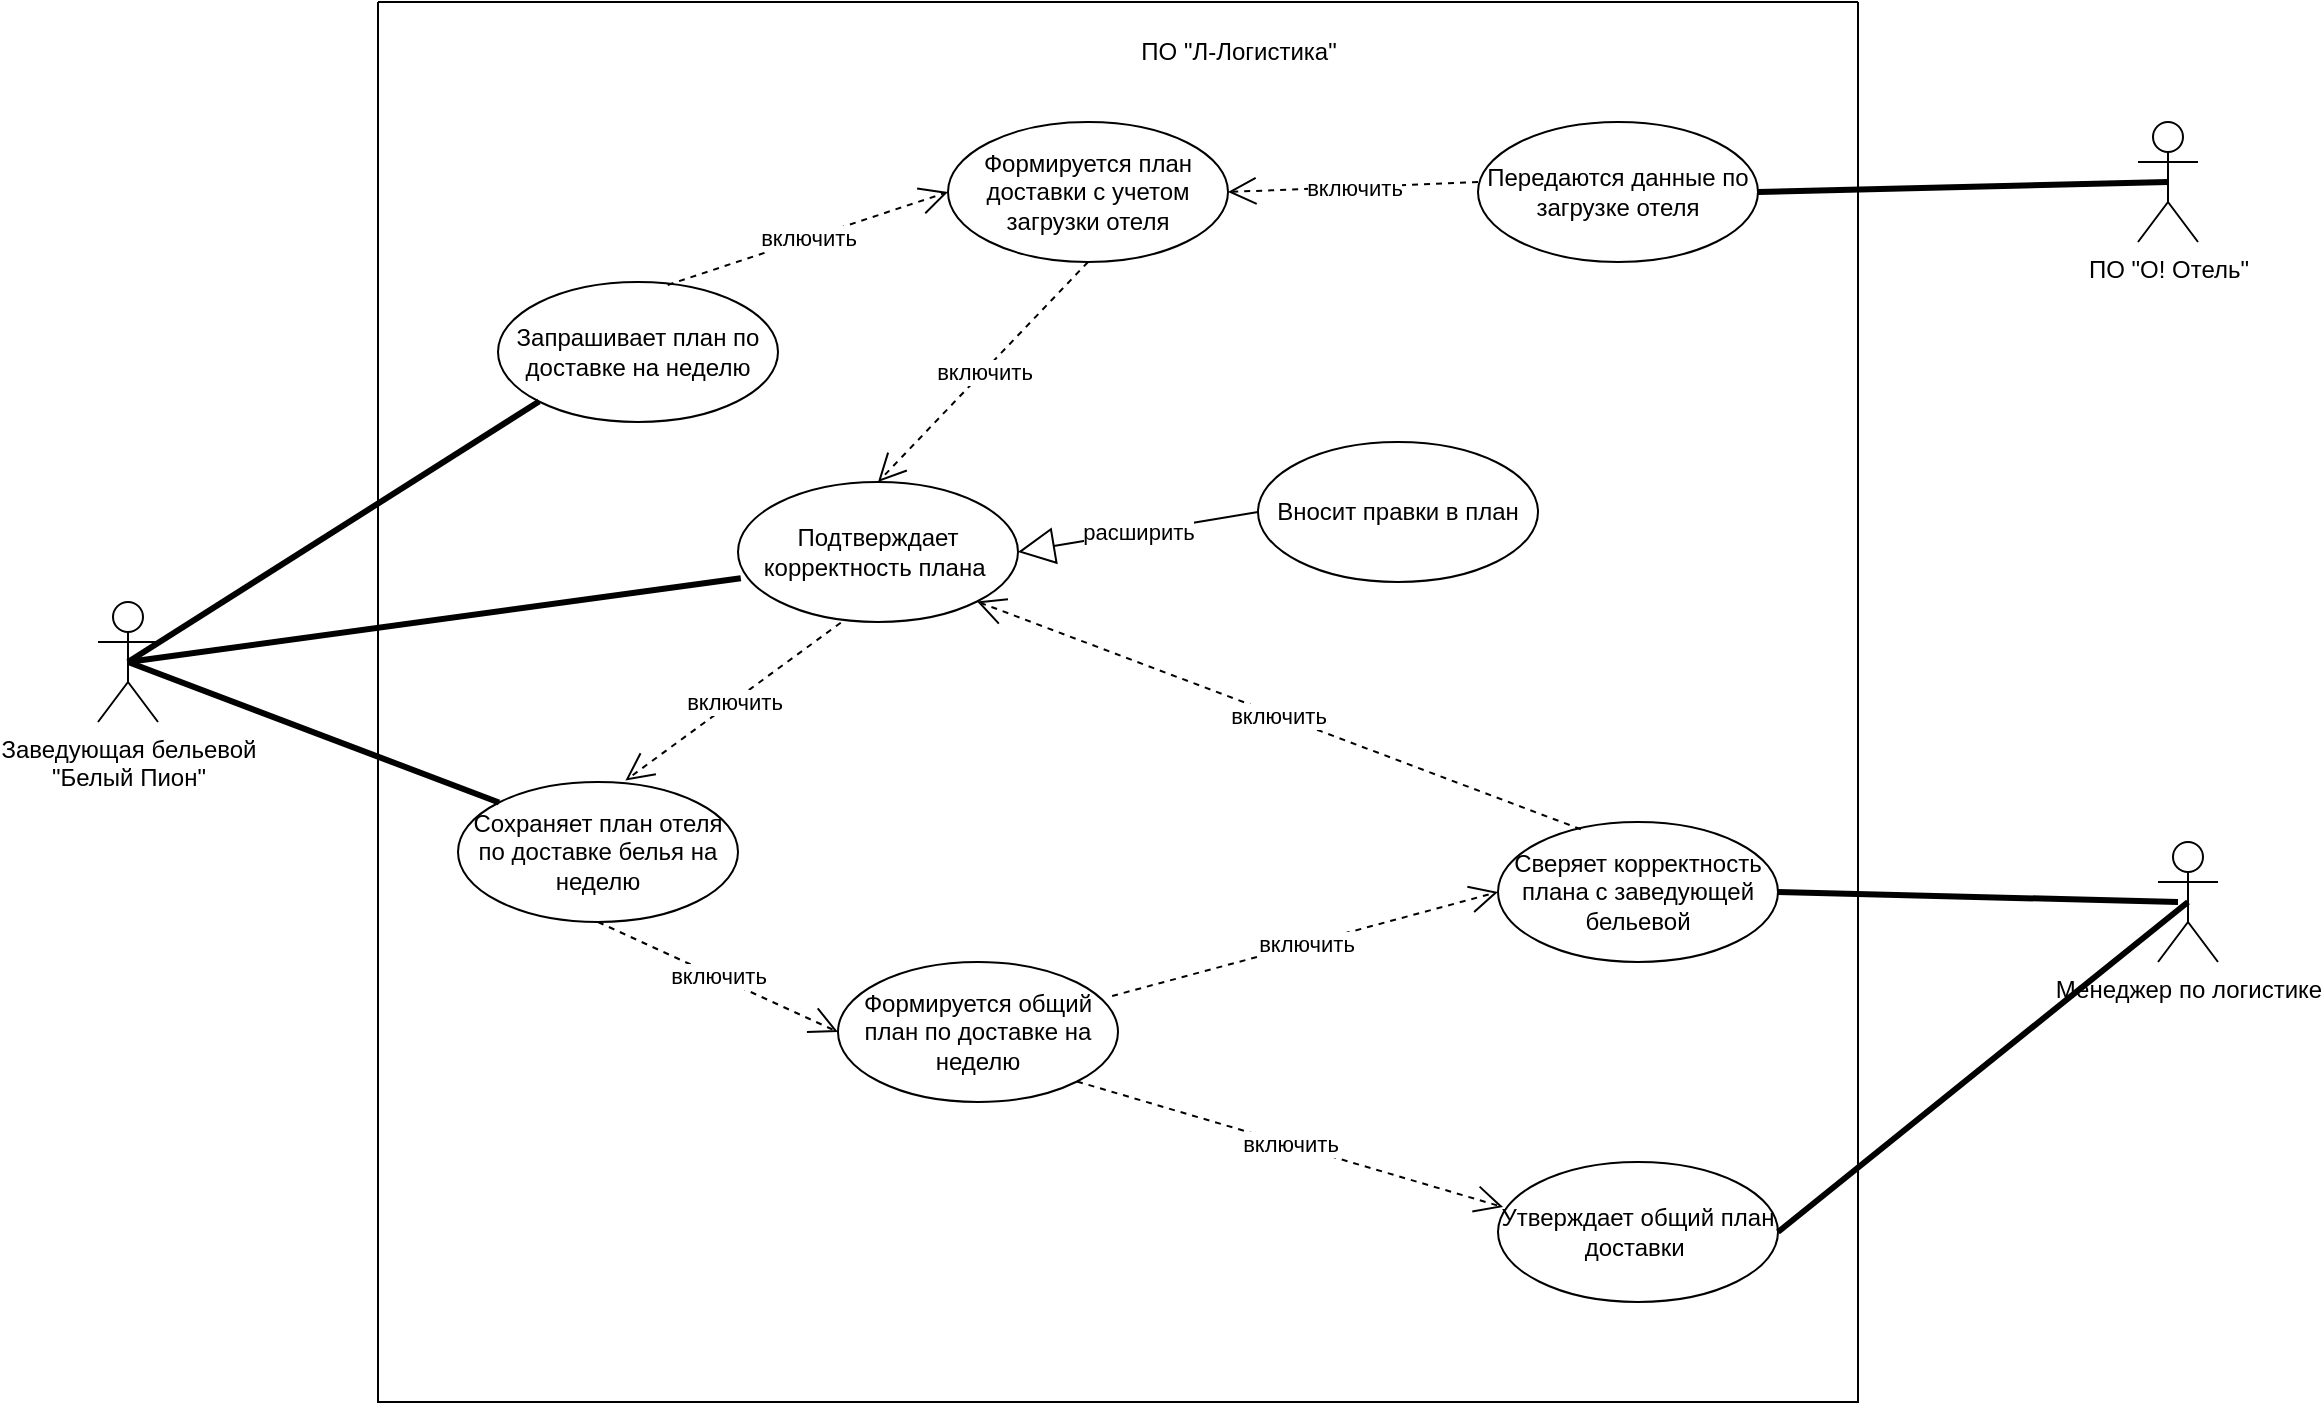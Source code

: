 <mxfile version="24.0.6" type="device" pages="3">
  <diagram name="Use Case diagram" id="N_bsAH8oV7mxuhCLVuAT">
    <mxGraphModel dx="2730" dy="1911" grid="1" gridSize="10" guides="1" tooltips="1" connect="1" arrows="1" fold="1" page="1" pageScale="1" pageWidth="850" pageHeight="1100" math="0" shadow="0">
      <root>
        <mxCell id="0" />
        <mxCell id="1" parent="0" />
        <mxCell id="-mJOd0pskflkMJm_gE5v-2" value="" style="swimlane;startSize=0;" parent="1" vertex="1">
          <mxGeometry x="140" y="-200" width="740" height="700" as="geometry" />
        </mxCell>
        <mxCell id="-mJOd0pskflkMJm_gE5v-3" value="Запрашивает план по доставке на неделю" style="ellipse;whiteSpace=wrap;html=1;" parent="-mJOd0pskflkMJm_gE5v-2" vertex="1">
          <mxGeometry x="60" y="140" width="140" height="70" as="geometry" />
        </mxCell>
        <mxCell id="-mJOd0pskflkMJm_gE5v-4" value="Вносит правки в план" style="ellipse;whiteSpace=wrap;html=1;" parent="-mJOd0pskflkMJm_gE5v-2" vertex="1">
          <mxGeometry x="440" y="220" width="140" height="70" as="geometry" />
        </mxCell>
        <mxCell id="-mJOd0pskflkMJm_gE5v-20" value="расширить" style="endArrow=block;endSize=16;endFill=0;html=1;rounded=0;exitX=0;exitY=0.5;exitDx=0;exitDy=0;entryX=1;entryY=0.5;entryDx=0;entryDy=0;" parent="-mJOd0pskflkMJm_gE5v-2" source="-mJOd0pskflkMJm_gE5v-4" target="-mJOd0pskflkMJm_gE5v-71" edge="1">
          <mxGeometry width="160" relative="1" as="geometry">
            <mxPoint x="417.5" y="800" as="sourcePoint" />
            <mxPoint x="330" y="300" as="targetPoint" />
            <Array as="points" />
          </mxGeometry>
        </mxCell>
        <mxCell id="-mJOd0pskflkMJm_gE5v-33" value="включить" style="endArrow=open;endSize=12;dashed=1;html=1;rounded=0;exitX=0.606;exitY=0.021;exitDx=0;exitDy=0;entryX=0;entryY=0.5;entryDx=0;entryDy=0;exitPerimeter=0;" parent="-mJOd0pskflkMJm_gE5v-2" source="-mJOd0pskflkMJm_gE5v-3" target="-mJOd0pskflkMJm_gE5v-48" edge="1">
          <mxGeometry width="160" relative="1" as="geometry">
            <mxPoint x="170" y="637" as="sourcePoint" />
            <mxPoint x="670.503" y="739.749" as="targetPoint" />
          </mxGeometry>
        </mxCell>
        <mxCell id="-mJOd0pskflkMJm_gE5v-46" value="ПО &quot;Л-Логистика&quot;" style="text;html=1;align=center;verticalAlign=middle;resizable=0;points=[];autosize=1;strokeColor=none;fillColor=none;" parent="-mJOd0pskflkMJm_gE5v-2" vertex="1">
          <mxGeometry x="370" y="10" width="120" height="30" as="geometry" />
        </mxCell>
        <mxCell id="-mJOd0pskflkMJm_gE5v-47" value="Сохраняет план отеля по доставке белья на неделю" style="ellipse;whiteSpace=wrap;html=1;" parent="-mJOd0pskflkMJm_gE5v-2" vertex="1">
          <mxGeometry x="40" y="390" width="140" height="70" as="geometry" />
        </mxCell>
        <mxCell id="-mJOd0pskflkMJm_gE5v-48" value="Формируется план доставки с учетом загрузки отеля" style="ellipse;whiteSpace=wrap;html=1;" parent="-mJOd0pskflkMJm_gE5v-2" vertex="1">
          <mxGeometry x="285" y="60" width="140" height="70" as="geometry" />
        </mxCell>
        <mxCell id="-mJOd0pskflkMJm_gE5v-56" value="Формируется общий план по доставке на неделю" style="ellipse;whiteSpace=wrap;html=1;" parent="-mJOd0pskflkMJm_gE5v-2" vertex="1">
          <mxGeometry x="230" y="480" width="140" height="70" as="geometry" />
        </mxCell>
        <mxCell id="-mJOd0pskflkMJm_gE5v-59" value="Утверждает общий план доставки&amp;nbsp;" style="ellipse;whiteSpace=wrap;html=1;" parent="-mJOd0pskflkMJm_gE5v-2" vertex="1">
          <mxGeometry x="560" y="580" width="140" height="70" as="geometry" />
        </mxCell>
        <mxCell id="-mJOd0pskflkMJm_gE5v-64" value="Передаются данные по загрузке отеля" style="ellipse;whiteSpace=wrap;html=1;" parent="-mJOd0pskflkMJm_gE5v-2" vertex="1">
          <mxGeometry x="550" y="60" width="140" height="70" as="geometry" />
        </mxCell>
        <mxCell id="-mJOd0pskflkMJm_gE5v-65" value="включить" style="endArrow=open;endSize=12;dashed=1;html=1;rounded=0;entryX=1;entryY=0.5;entryDx=0;entryDy=0;exitX=0;exitY=0.429;exitDx=0;exitDy=0;exitPerimeter=0;" parent="-mJOd0pskflkMJm_gE5v-2" source="-mJOd0pskflkMJm_gE5v-64" target="-mJOd0pskflkMJm_gE5v-48" edge="1">
          <mxGeometry width="160" relative="1" as="geometry">
            <mxPoint x="540" y="70" as="sourcePoint" />
            <mxPoint x="445" y="160" as="targetPoint" />
          </mxGeometry>
        </mxCell>
        <mxCell id="-mJOd0pskflkMJm_gE5v-71" value="Подтверждает корректность плана&amp;nbsp;" style="ellipse;whiteSpace=wrap;html=1;" parent="-mJOd0pskflkMJm_gE5v-2" vertex="1">
          <mxGeometry x="180" y="240" width="140" height="70" as="geometry" />
        </mxCell>
        <mxCell id="-mJOd0pskflkMJm_gE5v-81" value="включить" style="endArrow=open;endSize=12;dashed=1;html=1;rounded=0;exitX=0.5;exitY=1;exitDx=0;exitDy=0;entryX=0.5;entryY=0;entryDx=0;entryDy=0;" parent="-mJOd0pskflkMJm_gE5v-2" source="-mJOd0pskflkMJm_gE5v-48" target="-mJOd0pskflkMJm_gE5v-71" edge="1">
          <mxGeometry width="160" relative="1" as="geometry">
            <mxPoint x="331" y="136" as="sourcePoint" />
            <mxPoint x="490" y="210" as="targetPoint" />
          </mxGeometry>
        </mxCell>
        <mxCell id="-mJOd0pskflkMJm_gE5v-82" value="включить" style="endArrow=open;endSize=12;dashed=1;html=1;rounded=0;exitX=0.367;exitY=1.005;exitDx=0;exitDy=0;entryX=0.598;entryY=-0.011;entryDx=0;entryDy=0;entryPerimeter=0;exitPerimeter=0;" parent="-mJOd0pskflkMJm_gE5v-2" source="-mJOd0pskflkMJm_gE5v-71" target="-mJOd0pskflkMJm_gE5v-47" edge="1">
          <mxGeometry width="160" relative="1" as="geometry">
            <mxPoint x="365" y="140" as="sourcePoint" />
            <mxPoint x="260" y="250" as="targetPoint" />
          </mxGeometry>
        </mxCell>
        <mxCell id="-mJOd0pskflkMJm_gE5v-84" value="включить" style="endArrow=open;endSize=12;dashed=1;html=1;rounded=0;exitX=0.5;exitY=1;exitDx=0;exitDy=0;entryX=0;entryY=0.5;entryDx=0;entryDy=0;" parent="-mJOd0pskflkMJm_gE5v-2" source="-mJOd0pskflkMJm_gE5v-47" target="-mJOd0pskflkMJm_gE5v-56" edge="1">
          <mxGeometry width="160" relative="1" as="geometry">
            <mxPoint x="160" y="556" as="sourcePoint" />
            <mxPoint x="300" y="510" as="targetPoint" />
          </mxGeometry>
        </mxCell>
        <mxCell id="-mJOd0pskflkMJm_gE5v-67" value="Сверяет корректность плана с заведующей бельевой" style="ellipse;whiteSpace=wrap;html=1;" parent="-mJOd0pskflkMJm_gE5v-2" vertex="1">
          <mxGeometry x="560" y="410" width="140" height="70" as="geometry" />
        </mxCell>
        <mxCell id="-mJOd0pskflkMJm_gE5v-85" value="включить" style="endArrow=open;endSize=12;dashed=1;html=1;rounded=0;exitX=0.979;exitY=0.243;exitDx=0;exitDy=0;entryX=0;entryY=0.5;entryDx=0;entryDy=0;exitPerimeter=0;" parent="-mJOd0pskflkMJm_gE5v-2" source="-mJOd0pskflkMJm_gE5v-56" target="-mJOd0pskflkMJm_gE5v-67" edge="1">
          <mxGeometry width="160" relative="1" as="geometry">
            <mxPoint x="270" y="595" as="sourcePoint" />
            <mxPoint x="390" y="565" as="targetPoint" />
          </mxGeometry>
        </mxCell>
        <mxCell id="-mJOd0pskflkMJm_gE5v-86" value="включить" style="endArrow=open;endSize=12;dashed=1;html=1;rounded=0;exitX=1;exitY=1;exitDx=0;exitDy=0;entryX=0.018;entryY=0.322;entryDx=0;entryDy=0;entryPerimeter=0;" parent="-mJOd0pskflkMJm_gE5v-2" source="-mJOd0pskflkMJm_gE5v-56" target="-mJOd0pskflkMJm_gE5v-59" edge="1">
          <mxGeometry width="160" relative="1" as="geometry">
            <mxPoint x="377" y="507" as="sourcePoint" />
            <mxPoint x="570" y="455" as="targetPoint" />
          </mxGeometry>
        </mxCell>
        <mxCell id="-mJOd0pskflkMJm_gE5v-87" value="включить" style="endArrow=open;endSize=12;dashed=1;html=1;rounded=0;entryX=1;entryY=1;entryDx=0;entryDy=0;exitX=0.296;exitY=0.052;exitDx=0;exitDy=0;exitPerimeter=0;" parent="-mJOd0pskflkMJm_gE5v-2" source="-mJOd0pskflkMJm_gE5v-67" target="-mJOd0pskflkMJm_gE5v-71" edge="1">
          <mxGeometry width="160" relative="1" as="geometry">
            <mxPoint x="535" y="405" as="sourcePoint" />
            <mxPoint x="410" y="410" as="targetPoint" />
          </mxGeometry>
        </mxCell>
        <mxCell id="-mJOd0pskflkMJm_gE5v-40" value="Заведующая бельевой &lt;br&gt;&quot;Белый Пион&quot;" style="shape=umlActor;verticalLabelPosition=bottom;verticalAlign=top;html=1;" parent="1" vertex="1">
          <mxGeometry y="100" width="30" height="60" as="geometry" />
        </mxCell>
        <mxCell id="-mJOd0pskflkMJm_gE5v-41" value="ПО &quot;О! Отель&quot;" style="shape=umlActor;verticalLabelPosition=bottom;verticalAlign=top;html=1;" parent="1" vertex="1">
          <mxGeometry x="1020" y="-140" width="30" height="60" as="geometry" />
        </mxCell>
        <mxCell id="-mJOd0pskflkMJm_gE5v-44" value="Менеджер по логистике" style="shape=umlActor;verticalLabelPosition=bottom;verticalAlign=top;html=1;" parent="1" vertex="1">
          <mxGeometry x="1030" y="220" width="30" height="60" as="geometry" />
        </mxCell>
        <mxCell id="-mJOd0pskflkMJm_gE5v-52" value="" style="endArrow=none;startArrow=none;endFill=0;startFill=0;endSize=8;html=1;verticalAlign=bottom;labelBackgroundColor=none;strokeWidth=3;rounded=0;exitX=0.5;exitY=0.5;exitDx=0;exitDy=0;exitPerimeter=0;entryX=0;entryY=1;entryDx=0;entryDy=0;" parent="1" source="-mJOd0pskflkMJm_gE5v-40" target="-mJOd0pskflkMJm_gE5v-3" edge="1">
          <mxGeometry width="160" relative="1" as="geometry">
            <mxPoint x="470" y="120" as="sourcePoint" />
            <mxPoint x="180" y="60" as="targetPoint" />
          </mxGeometry>
        </mxCell>
        <mxCell id="-mJOd0pskflkMJm_gE5v-54" value="" style="endArrow=none;startArrow=none;endFill=0;startFill=0;endSize=8;html=1;verticalAlign=bottom;labelBackgroundColor=none;strokeWidth=3;rounded=0;exitX=0.5;exitY=0.5;exitDx=0;exitDy=0;exitPerimeter=0;entryX=0;entryY=0;entryDx=0;entryDy=0;" parent="1" source="-mJOd0pskflkMJm_gE5v-40" target="-mJOd0pskflkMJm_gE5v-47" edge="1">
          <mxGeometry width="160" relative="1" as="geometry">
            <mxPoint x="25" y="140" as="sourcePoint" />
            <mxPoint x="215" y="68" as="targetPoint" />
          </mxGeometry>
        </mxCell>
        <mxCell id="-mJOd0pskflkMJm_gE5v-60" value="" style="endArrow=none;startArrow=none;endFill=0;startFill=0;endSize=8;html=1;verticalAlign=bottom;labelBackgroundColor=none;strokeWidth=3;rounded=0;exitX=1;exitY=0.5;exitDx=0;exitDy=0;entryX=0.5;entryY=0.5;entryDx=0;entryDy=0;entryPerimeter=0;" parent="1" source="-mJOd0pskflkMJm_gE5v-59" target="-mJOd0pskflkMJm_gE5v-44" edge="1">
          <mxGeometry width="160" relative="1" as="geometry">
            <mxPoint x="730" y="280" as="sourcePoint" />
            <mxPoint x="915" y="415" as="targetPoint" />
          </mxGeometry>
        </mxCell>
        <mxCell id="-mJOd0pskflkMJm_gE5v-66" value="" style="endArrow=none;startArrow=none;endFill=0;startFill=0;endSize=8;html=1;verticalAlign=bottom;labelBackgroundColor=none;strokeWidth=3;rounded=0;exitX=1;exitY=0.5;exitDx=0;exitDy=0;entryX=0.5;entryY=0.5;entryDx=0;entryDy=0;entryPerimeter=0;" parent="1" source="-mJOd0pskflkMJm_gE5v-64" target="-mJOd0pskflkMJm_gE5v-41" edge="1">
          <mxGeometry width="160" relative="1" as="geometry">
            <mxPoint x="770" y="-57.5" as="sourcePoint" />
            <mxPoint x="955" y="-62.5" as="targetPoint" />
          </mxGeometry>
        </mxCell>
        <mxCell id="-mJOd0pskflkMJm_gE5v-68" value="" style="endArrow=none;startArrow=none;endFill=0;startFill=0;endSize=8;html=1;verticalAlign=bottom;labelBackgroundColor=none;strokeWidth=3;rounded=0;exitX=1;exitY=0.5;exitDx=0;exitDy=0;" parent="1" source="-mJOd0pskflkMJm_gE5v-67" edge="1">
          <mxGeometry width="160" relative="1" as="geometry">
            <mxPoint x="810" y="265" as="sourcePoint" />
            <mxPoint x="1040" y="250" as="targetPoint" />
          </mxGeometry>
        </mxCell>
        <mxCell id="-mJOd0pskflkMJm_gE5v-72" value="" style="endArrow=none;startArrow=none;endFill=0;startFill=0;endSize=8;html=1;verticalAlign=bottom;labelBackgroundColor=none;strokeWidth=3;rounded=0;exitX=0.5;exitY=0.5;exitDx=0;exitDy=0;exitPerimeter=0;entryX=0.01;entryY=0.687;entryDx=0;entryDy=0;entryPerimeter=0;" parent="1" source="-mJOd0pskflkMJm_gE5v-40" target="-mJOd0pskflkMJm_gE5v-71" edge="1">
          <mxGeometry width="160" relative="1" as="geometry">
            <mxPoint y="190" as="sourcePoint" />
            <mxPoint x="185" y="325" as="targetPoint" />
          </mxGeometry>
        </mxCell>
      </root>
    </mxGraphModel>
  </diagram>
  <diagram id="6NEFVQuQFxhNK1ef0wKX" name="Class diagram">
    <mxGraphModel dx="4297" dy="3687" grid="1" gridSize="10" guides="1" tooltips="1" connect="1" arrows="1" fold="1" page="1" pageScale="1" pageWidth="850" pageHeight="1100" math="0" shadow="0">
      <root>
        <mxCell id="0" />
        <mxCell id="1" parent="0" />
        <mxCell id="uIdu2d0IuMg4zxZsi4_b-5" value="&lt;p style=&quot;margin:0px;margin-top:4px;text-align:center;&quot;&gt;&lt;br&gt;&lt;b&gt;План доставки отеля&lt;/b&gt;&lt;/p&gt;&lt;hr size=&quot;1&quot;&gt;&lt;p style=&quot;border-color: var(--border-color); margin: 0px 0px 0px 8px;&quot;&gt;+ ID отеля: string&lt;/p&gt;&lt;p style=&quot;border-color: var(--border-color); margin: 0px 0px 0px 8px;&quot;&gt;+ ID плана&amp;nbsp;&lt;span style=&quot;background-color: initial;&quot;&gt;доставки на неделю&lt;/span&gt;&lt;span style=&quot;background-color: initial;&quot;&gt;: string&lt;/span&gt;&lt;/p&gt;&lt;p style=&quot;border-color: var(--border-color); margin: 0px 0px 0px 8px;&quot;&gt;+ Даты: list&lt;br&gt;&lt;/p&gt;&lt;p style=&quot;border-color: var(--border-color); margin: 0px 0px 0px 8px;&quot;&gt;+ Объем доставки: list&lt;/p&gt;&lt;p style=&quot;border-color: var(--border-color); margin: 0px 0px 0px 8px;&quot;&gt;&lt;br&gt;&lt;/p&gt;&lt;hr size=&quot;1&quot;&gt;&lt;p style=&quot;border-color: var(--border-color); margin: 0px 0px 0px 8px;&quot;&gt;&lt;span style=&quot;background-color: initial;&quot;&gt;+ Получать&lt;/span&gt;&lt;span style=&quot;background-color: initial;&quot;&gt;&amp;nbsp;данные о количестве чистых комплектов и изделий в отеле ()&lt;/span&gt;&lt;br&gt;&lt;/p&gt;&lt;p style=&quot;border-color: var(--border-color); margin: 0px 0px 0px 8px;&quot;&gt;&lt;span style=&quot;background-color: initial;&quot;&gt;+ Получать данные о количестве комплектов и изделий для смены ()&lt;/span&gt;&lt;/p&gt;&lt;p style=&quot;border-color: var(--border-color); margin: 0px 0px 0px 8px;&quot;&gt;+ Вычислять количество планируемых комплектов на заданный промежуток ()&lt;/p&gt;&lt;p style=&quot;border-color: var(--border-color); margin: 0px 0px 0px 8px;&quot;&gt;+ Изменять дату начала ()&lt;/p&gt;&lt;p style=&quot;border-color: var(--border-color); margin: 0px 0px 0px 8px;&quot;&gt;+ Изменять дату окончания ()&lt;/p&gt;&lt;p style=&quot;border-color: var(--border-color); margin: 0px 0px 0px 8px;&quot;&gt;+ Изменять данные в плане&amp;nbsp;()&lt;/p&gt;&lt;p style=&quot;border-color: var(--border-color); margin: 0px 0px 0px 8px;&quot;&gt;+ Сохранять измененные данные плана&amp;nbsp;()&amp;nbsp;&lt;br&gt;&lt;/p&gt;&lt;p style=&quot;border-color: var(--border-color); margin: 0px 0px 0px 8px;&quot;&gt;+ Генерировать план ()&lt;/p&gt;" style="verticalAlign=top;align=left;overflow=fill;fontSize=12;fontFamily=Helvetica;html=1;whiteSpace=wrap;" parent="1" vertex="1">
          <mxGeometry x="690" y="-820" width="460" height="270" as="geometry" />
        </mxCell>
        <mxCell id="uIdu2d0IuMg4zxZsi4_b-6" value="&lt;p style=&quot;margin:0px;margin-top:4px;text-align:center;&quot;&gt;&lt;br&gt;&lt;b&gt;Общий План&amp;nbsp;&lt;/b&gt;&lt;/p&gt;&lt;hr size=&quot;1&quot;&gt;&lt;p style=&quot;border-color: var(--border-color); margin: 0px 0px 0px 8px;&quot;&gt;+ ID отелей: list&lt;/p&gt;&lt;p style=&quot;border-color: var(--border-color); margin: 0px 0px 0px 8px;&quot;&gt;&lt;span style=&quot;background-color: initial;&quot;&gt;+ ID планов доставки на неделю: list&lt;/span&gt;&lt;/p&gt;&lt;p style=&quot;border-color: var(--border-color); margin: 0px 0px 0px 8px;&quot;&gt;+ Дата начала плана: date&lt;br style=&quot;border-color: var(--border-color);&quot;&gt;+ Дата окончания плана: date&amp;nbsp;&lt;span style=&quot;background-color: initial;&quot;&gt;&lt;br&gt;&lt;/span&gt;&lt;/p&gt;&lt;p style=&quot;border-color: var(--border-color); margin: 0px 0px 0px 8px;&quot;&gt;&lt;br&gt;&lt;/p&gt;&lt;hr size=&quot;1&quot;&gt;&lt;p style=&quot;border-color: var(--border-color); margin: 0px 0px 0px 8px;&quot;&gt;+ Сгенирировать общий план отелей ()&lt;/p&gt;&lt;p style=&quot;border-color: var(--border-color); margin: 0px 0px 0px 8px;&quot;&gt;+ Отправлять готовый план ()&lt;br&gt;&lt;/p&gt;&lt;p style=&quot;border-color: var(--border-color); margin: 0px 0px 0px 8px;&quot;&gt;+ Редактировать данные плана ()&lt;/p&gt;&lt;p style=&quot;border-color: var(--border-color); margin: 0px 0px 0px 8px;&quot;&gt;+ Сохранить данные плана ()&lt;br&gt;&lt;/p&gt;&lt;p style=&quot;border-color: var(--border-color); margin: 0px 0px 0px 8px;&quot;&gt;+ Подтверждать данные общего плана ()&lt;/p&gt;&lt;p style=&quot;border-color: var(--border-color); margin: 0px 0px 0px 8px;&quot;&gt;&lt;br&gt;&lt;/p&gt;&lt;p style=&quot;border-color: var(--border-color); margin: 0px 0px 0px 8px;&quot;&gt;&lt;br&gt;&lt;/p&gt;" style="verticalAlign=top;align=left;overflow=fill;fontSize=12;fontFamily=Helvetica;html=1;whiteSpace=wrap;" parent="1" vertex="1">
          <mxGeometry x="780" y="-1250" width="280" height="230" as="geometry" />
        </mxCell>
        <mxCell id="uIdu2d0IuMg4zxZsi4_b-7" value="&lt;p style=&quot;margin:0px;margin-top:4px;text-align:center;&quot;&gt;&lt;br&gt;&lt;b&gt;Справочник изделий&lt;/b&gt;&lt;/p&gt;&lt;hr size=&quot;1&quot;&gt;&lt;p style=&quot;border-color: var(--border-color); margin: 0px 0px 0px 8px;&quot;&gt;&lt;span style=&quot;background-color: initial;&quot;&gt;+ Количество простыней: integer&lt;/span&gt;&lt;br&gt;&lt;/p&gt;&lt;p style=&quot;border-color: var(--border-color); margin: 0px 0px 0px 8px;&quot;&gt;+ Количество пододеяльников: integer&lt;/p&gt;&lt;p style=&quot;border-color: var(--border-color); margin: 0px 0px 0px 8px;&quot;&gt;+ Количество наволочек: integer&lt;/p&gt;&lt;p style=&quot;border-color: var(--border-color); margin: 0px 0px 0px 8px;&quot;&gt;+ Количество лицевых полотенец: integer&lt;/p&gt;&lt;p style=&quot;border-color: var(--border-color); margin: 0px 0px 0px 8px;&quot;&gt;+ Количество банных полотенец: integer&lt;/p&gt;&lt;p style=&quot;border-color: var(--border-color); margin: 0px 0px 0px 8px;&quot;&gt;+ Количество халатов: integer&lt;/p&gt;&lt;p style=&quot;border-color: var(--border-color); margin: 0px 0px 0px 8px;&quot;&gt;+ Количество одноместных комплектов в прачечной: integer&lt;/p&gt;&lt;p style=&quot;border-color: var(--border-color); margin: 0px 0px 0px 8px;&quot;&gt;+ Количество двухместных&lt;span style=&quot;background-color: initial;&quot;&gt;&amp;nbsp;&lt;/span&gt;&lt;span style=&quot;background-color: initial;&quot;&gt;комплектов: integer&lt;/span&gt;&lt;br&gt;&lt;/p&gt;&lt;p style=&quot;border-color: var(--border-color); margin: 0px 0px 0px 8px;&quot;&gt;+ Количество изделий в отелях: list&lt;/p&gt;&lt;p style=&quot;border-color: var(--border-color); margin: 0px 0px 0px 8px;&quot;&gt;&lt;br&gt;&lt;/p&gt;&lt;hr size=&quot;1&quot;&gt;&lt;p style=&quot;border-color: var(--border-color); margin: 0px 0px 0px 8px;&quot;&gt;+ Добавить данные о количестве изделий ()&lt;/p&gt;&lt;p style=&quot;border-color: var(--border-color); margin: 0px 0px 0px 8px;&quot;&gt;+ Изменить данные об изделиях ()&lt;/p&gt;&lt;p style=&quot;border-color: var(--border-color); margin: 0px 0px 0px 8px;&quot;&gt;+ Сохранить данные об изделиях ()&lt;br&gt;&lt;/p&gt;&lt;p style=&quot;border-color: var(--border-color); margin: 0px 0px 0px 8px;&quot;&gt;+ Отправлять данные об изделиях ()&lt;/p&gt;&lt;p style=&quot;border-color: var(--border-color); margin: 0px 0px 0px 8px;&quot;&gt;+ Получать данные о количестве изделий из отелей ()&lt;/p&gt;&lt;p style=&quot;border-color: var(--border-color); margin: 0px 0px 0px 8px;&quot;&gt;&lt;br&gt;&lt;/p&gt;&lt;p style=&quot;border-color: var(--border-color); margin: 0px 0px 0px 8px;&quot;&gt;&lt;br&gt;&lt;/p&gt;&lt;p style=&quot;border-color: var(--border-color); margin: 0px 0px 0px 8px;&quot;&gt;&lt;br&gt;&lt;/p&gt;" style="verticalAlign=top;align=left;overflow=fill;fontSize=12;fontFamily=Helvetica;html=1;whiteSpace=wrap;" parent="1" vertex="1">
          <mxGeometry x="-40" y="-400" width="360" height="310" as="geometry" />
        </mxCell>
        <mxCell id="uIdu2d0IuMg4zxZsi4_b-20" value="" style="html=1;verticalAlign=bottom;labelBackgroundColor=none;endArrow=none;endFill=0;endSize=6;align=left;rounded=0;entryX=0.5;entryY=0;entryDx=0;entryDy=0;" parent="1" edge="1">
          <mxGeometry x="-1" relative="1" as="geometry">
            <mxPoint x="1540" y="70" as="sourcePoint" />
            <mxPoint x="1540" y="250" as="targetPoint" />
            <Array as="points" />
          </mxGeometry>
        </mxCell>
        <mxCell id="2t7arK-P0Z6XJ2rZiJ0S-1" value="&lt;p style=&quot;margin:0px;margin-top:4px;text-align:center;&quot;&gt;&lt;br&gt;&lt;b&gt;План доставки на день&lt;/b&gt;&lt;/p&gt;&lt;hr size=&quot;1&quot;&gt;&lt;p style=&quot;margin:0px;margin-left:4px;&quot;&gt;+ ID отеля: string&lt;/p&gt;&lt;p style=&quot;margin:0px;margin-left:4px;&quot;&gt;+ ID плана: string&lt;/p&gt;&lt;p style=&quot;margin:0px;margin-left:4px;&quot;&gt;+&amp;nbsp;&lt;span style=&quot;background-color: initial;&quot;&gt;Дата: date&lt;/span&gt;&lt;/p&gt;&lt;p style=&quot;margin:0px;margin-left:4px;&quot;&gt;+ З&lt;span style=&quot;background-color: initial;&quot;&gt;аселенные комнаты: list&lt;/span&gt;&lt;/p&gt;&lt;p style=&quot;margin:0px;margin-left:4px;&quot;&gt;&lt;span style=&quot;background-color: initial;&quot;&gt;+&amp;nbsp;&lt;/span&gt;Количество одноместных постельных комплектов: integer&amp;nbsp;&lt;/p&gt;&lt;p style=&quot;margin:0px;margin-left:4px;&quot;&gt;&lt;span style=&quot;background-color: initial;&quot;&gt;+&amp;nbsp;&lt;/span&gt;Количество двухместных&amp;nbsp;&lt;span style=&quot;background-color: initial;&quot;&gt;постельных&amp;nbsp;&lt;/span&gt;&lt;span style=&quot;background-color: initial;&quot;&gt;комплектов: integer&lt;/span&gt;&lt;/p&gt;&lt;p style=&quot;margin:0px;margin-left:4px;&quot;&gt;&lt;span style=&quot;background-color: initial;&quot;&gt;+&amp;nbsp;&lt;/span&gt;&lt;span style=&quot;background-color: initial;&quot;&gt;Количество лицевых полотенец: integer&lt;/span&gt;&lt;br&gt;&lt;/p&gt;&lt;p style=&quot;margin:0px;margin-left:4px;&quot;&gt;+&amp;nbsp;&lt;span style=&quot;background-color: initial;&quot;&gt;Количество банных полотенец: integer&lt;/span&gt;&lt;span style=&quot;background-color: initial;&quot;&gt;&lt;br&gt;&lt;/span&gt;&lt;/p&gt;&lt;p style=&quot;margin:0px;margin-left:4px;&quot;&gt;+&amp;nbsp;&lt;span style=&quot;background-color: initial;&quot;&gt;Количество халатов: integer&lt;/span&gt;&lt;br&gt;&lt;/p&gt;&lt;p style=&quot;margin:0px;margin-left:4px;&quot;&gt;+ Объем доставки: list&lt;/p&gt;&lt;p style=&quot;margin:0px;margin-left:4px;&quot;&gt;&lt;br&gt;&lt;/p&gt;&lt;hr size=&quot;1&quot;&gt;&lt;p style=&quot;margin:0px;margin-left:4px;&quot;&gt;&lt;span style=&quot;background-color: initial;&quot;&gt;+ Oбновлять данные каждый день ()&lt;/span&gt;&lt;br&gt;&lt;/p&gt;&lt;p style=&quot;margin:0px;margin-left:4px;&quot;&gt;+ Выводить данные ()&lt;/p&gt;&lt;p style=&quot;margin:0px;margin-left:4px;&quot;&gt;+ Сохранять данные ()&lt;br&gt;+ Получать данные о комнатах ()&amp;nbsp;&lt;/p&gt;&lt;p style=&quot;margin:0px;margin-left:4px;&quot;&gt;+ Получать данные о чистых комплектах белья и изделий ()&amp;nbsp;&lt;br&gt;&lt;/p&gt;&lt;p style=&quot;margin: 0px 0px 0px 4px;&quot;&gt;+ Получать данные о приобретенных дополнительных услугах ()&amp;nbsp;&lt;br&gt;&lt;/p&gt;&lt;p style=&quot;margin: 0px 0px 0px 4px;&quot;&gt;&lt;br&gt;&lt;/p&gt;&lt;p style=&quot;margin: 0px 0px 0px 4px;&quot;&gt;&lt;br&gt;&lt;/p&gt;&lt;p style=&quot;margin:0px;margin-left:4px;&quot;&gt;&lt;br&gt;&lt;/p&gt;" style="verticalAlign=top;align=left;overflow=fill;fontSize=12;fontFamily=Helvetica;html=1;whiteSpace=wrap;" parent="1" vertex="1">
          <mxGeometry x="740" y="-440" width="390" height="350" as="geometry" />
        </mxCell>
        <mxCell id="2t7arK-P0Z6XJ2rZiJ0S-2" value="" style="endArrow=none;html=1;rounded=0;align=center;verticalAlign=top;endFill=0;labelBackgroundColor=none;exitX=0.5;exitY=1;exitDx=0;exitDy=0;entryX=0.5;entryY=0;entryDx=0;entryDy=0;" parent="1" source="uIdu2d0IuMg4zxZsi4_b-6" target="uIdu2d0IuMg4zxZsi4_b-5" edge="1">
          <mxGeometry relative="1" as="geometry">
            <mxPoint x="919" y="-990" as="sourcePoint" />
            <mxPoint x="919" y="-830" as="targetPoint" />
            <Array as="points" />
          </mxGeometry>
        </mxCell>
        <mxCell id="2t7arK-P0Z6XJ2rZiJ0S-3" value="" style="resizable=0;html=1;align=left;verticalAlign=bottom;labelBackgroundColor=none;" parent="2t7arK-P0Z6XJ2rZiJ0S-2" connectable="0" vertex="1">
          <mxGeometry x="-1" relative="1" as="geometry" />
        </mxCell>
        <mxCell id="2t7arK-P0Z6XJ2rZiJ0S-4" value="1..*" style="resizable=0;html=1;align=left;verticalAlign=top;labelBackgroundColor=none;" parent="2t7arK-P0Z6XJ2rZiJ0S-2" connectable="0" vertex="1">
          <mxGeometry x="-1" relative="1" as="geometry">
            <mxPoint x="11" as="offset" />
          </mxGeometry>
        </mxCell>
        <mxCell id="2t7arK-P0Z6XJ2rZiJ0S-5" value="0...*" style="resizable=0;html=1;align=right;verticalAlign=bottom;labelBackgroundColor=none;" parent="2t7arK-P0Z6XJ2rZiJ0S-2" connectable="0" vertex="1">
          <mxGeometry x="1" relative="1" as="geometry">
            <mxPoint x="30" y="-1" as="offset" />
          </mxGeometry>
        </mxCell>
        <mxCell id="2t7arK-P0Z6XJ2rZiJ0S-7" value="" style="endArrow=none;html=1;rounded=0;align=center;verticalAlign=top;endFill=0;labelBackgroundColor=none;entryX=0;entryY=0.5;entryDx=0;entryDy=0;" parent="1" edge="1">
          <mxGeometry relative="1" as="geometry">
            <mxPoint x="320" y="-240" as="sourcePoint" />
            <mxPoint x="740" y="-240" as="targetPoint" />
            <Array as="points">
              <mxPoint x="320" y="-240" />
              <mxPoint x="620" y="-240" />
            </Array>
          </mxGeometry>
        </mxCell>
        <mxCell id="2t7arK-P0Z6XJ2rZiJ0S-8" value="1" style="resizable=0;html=1;align=left;verticalAlign=bottom;labelBackgroundColor=none;" parent="2t7arK-P0Z6XJ2rZiJ0S-7" connectable="0" vertex="1">
          <mxGeometry x="-1" relative="1" as="geometry">
            <mxPoint x="10" as="offset" />
          </mxGeometry>
        </mxCell>
        <mxCell id="2t7arK-P0Z6XJ2rZiJ0S-9" value="" style="resizable=0;html=1;align=left;verticalAlign=top;labelBackgroundColor=none;" parent="2t7arK-P0Z6XJ2rZiJ0S-7" connectable="0" vertex="1">
          <mxGeometry x="-1" relative="1" as="geometry" />
        </mxCell>
        <mxCell id="2t7arK-P0Z6XJ2rZiJ0S-10" value="1...*" style="resizable=0;html=1;align=right;verticalAlign=bottom;labelBackgroundColor=none;" parent="2t7arK-P0Z6XJ2rZiJ0S-7" connectable="0" vertex="1">
          <mxGeometry x="1" relative="1" as="geometry">
            <mxPoint x="-10" as="offset" />
          </mxGeometry>
        </mxCell>
        <mxCell id="2t7arK-P0Z6XJ2rZiJ0S-11" value="" style="resizable=0;html=1;align=right;verticalAlign=top;labelBackgroundColor=none;" parent="2t7arK-P0Z6XJ2rZiJ0S-7" connectable="0" vertex="1">
          <mxGeometry x="1" relative="1" as="geometry" />
        </mxCell>
        <mxCell id="2t7arK-P0Z6XJ2rZiJ0S-16" value="" style="endArrow=none;html=1;rounded=0;align=center;verticalAlign=top;endFill=0;labelBackgroundColor=none;exitX=0.5;exitY=1;exitDx=0;exitDy=0;" parent="1" edge="1" source="uIdu2d0IuMg4zxZsi4_b-5">
          <mxGeometry relative="1" as="geometry">
            <mxPoint x="919.6" y="-510" as="sourcePoint" />
            <mxPoint x="919.6" y="-450" as="targetPoint" />
            <Array as="points">
              <mxPoint x="920" y="-440" />
            </Array>
          </mxGeometry>
        </mxCell>
        <mxCell id="2t7arK-P0Z6XJ2rZiJ0S-17" value="" style="resizable=0;html=1;align=left;verticalAlign=top;labelBackgroundColor=none;" parent="2t7arK-P0Z6XJ2rZiJ0S-16" connectable="0" vertex="1">
          <mxGeometry x="-1" relative="1" as="geometry">
            <mxPoint x="3" y="-30" as="offset" />
          </mxGeometry>
        </mxCell>
        <mxCell id="2t7arK-P0Z6XJ2rZiJ0S-18" value="0..*" style="resizable=0;html=1;align=left;verticalAlign=top;labelBackgroundColor=none;" parent="2t7arK-P0Z6XJ2rZiJ0S-16" connectable="0" vertex="1">
          <mxGeometry x="-1" relative="1" as="geometry">
            <mxPoint as="offset" />
          </mxGeometry>
        </mxCell>
        <mxCell id="2t7arK-P0Z6XJ2rZiJ0S-19" value="1" style="text;html=1;align=center;verticalAlign=middle;resizable=0;points=[];autosize=1;strokeColor=none;fillColor=none;" parent="1" vertex="1">
          <mxGeometry x="915" y="-462" width="30" height="30" as="geometry" />
        </mxCell>
      </root>
    </mxGraphModel>
  </diagram>
  <diagram id="cg_vgr1b_ILZF8enwNXM" name="Object diagram">
    <mxGraphModel dx="4297" dy="3687" grid="1" gridSize="10" guides="1" tooltips="1" connect="1" arrows="1" fold="1" page="1" pageScale="1" pageWidth="850" pageHeight="1100" math="0" shadow="0">
      <root>
        <mxCell id="0" />
        <mxCell id="1" parent="0" />
        <mxCell id="b3n2cxOlTGDSNnBBzj1k-1" value="&lt;p style=&quot;margin:0px;margin-top:4px;text-align:center;&quot;&gt;&lt;br&gt;&lt;b&gt;&lt;u&gt;Планирование доставки: Общий План&amp;nbsp;&lt;/u&gt;&lt;/b&gt;&lt;/p&gt;&lt;hr size=&quot;1&quot;&gt;&lt;p style=&quot;border-color: var(--border-color); margin: 0px 0px 0px 8px;&quot;&gt;+ ID отелей: [Белый Пион, Тайгерс, Красный луг, Голд СПА, Акватория спокойствия, Хорошо всем, Дача];&lt;/p&gt;&lt;p style=&quot;border-color: var(--border-color); margin: 0px 0px 0px 8px;&quot;&gt;&lt;span style=&quot;background-color: initial;&quot;&gt;+ ID планов доставки на неделю: [WDP-Beliy Pion-001, WDP-Tigers-001, WDP-Krasniy lug-001, WDP-Gold SPA-001,&amp;nbsp;&lt;/span&gt;&lt;span style=&quot;background-color: initial;&quot;&gt;WDP-Akvatoria Spokoystviya-001,&amp;nbsp;&lt;/span&gt;&lt;span style=&quot;background-color: initial;&quot;&gt;WDP-Horosho vsem-001,&amp;nbsp;&lt;/span&gt;&lt;span style=&quot;background-color: initial;&quot;&gt;WDP-Dacha-001&lt;/span&gt;&lt;span style=&quot;background-color: initial;&quot;&gt;];&lt;/span&gt;&lt;/p&gt;&lt;p style=&quot;border-color: var(--border-color); margin: 0px 0px 0px 8px;&quot;&gt;+ Дата начала плана: 04.3.202;&lt;br style=&quot;border-color: var(--border-color);&quot;&gt;+ Дата окончания плана: 11.3.202;&amp;nbsp;&lt;span style=&quot;background-color: initial;&quot;&gt;&lt;br&gt;&lt;/span&gt;&lt;/p&gt;&lt;p style=&quot;border-color: var(--border-color); margin: 0px 0px 0px 8px;&quot;&gt;&lt;br&gt;&lt;/p&gt;" style="verticalAlign=top;align=left;overflow=fill;fontSize=12;fontFamily=Helvetica;html=1;whiteSpace=wrap;" parent="1" vertex="1">
          <mxGeometry x="600" y="-1240" width="280" height="230" as="geometry" />
        </mxCell>
        <mxCell id="fQ37TKgV60iLorigIQ2o-1" value="&lt;p style=&quot;margin:0px;margin-top:4px;text-align:center;&quot;&gt;&lt;u&gt;&lt;br&gt;&lt;b&gt;Прачечная: Справочник изделий&lt;/b&gt;&lt;/u&gt;&lt;/p&gt;&lt;hr size=&quot;1&quot;&gt;&lt;p style=&quot;border-color: var(--border-color); margin: 0px 0px 0px 8px;&quot;&gt;&lt;span style=&quot;background-color: initial;&quot;&gt;+ Дата: 04.3.202&lt;/span&gt;&lt;/p&gt;&lt;p style=&quot;border-color: var(--border-color); margin: 0px 0px 0px 8px;&quot;&gt;&lt;span style=&quot;background-color: initial;&quot;&gt;+ Количество простыней: 500&lt;/span&gt;&lt;br&gt;&lt;/p&gt;&lt;p style=&quot;border-color: var(--border-color); margin: 0px 0px 0px 8px;&quot;&gt;+ Количество пододеяльников: 423&lt;/p&gt;&lt;p style=&quot;border-color: var(--border-color); margin: 0px 0px 0px 8px;&quot;&gt;+ Количество наволочек: 399&lt;/p&gt;&lt;p style=&quot;border-color: var(--border-color); margin: 0px 0px 0px 8px;&quot;&gt;+ Количество лицевых полотенец: 475&lt;/p&gt;&lt;p style=&quot;border-color: var(--border-color); margin: 0px 0px 0px 8px;&quot;&gt;+ Количество банных полотенец: 480&lt;/p&gt;&lt;p style=&quot;border-color: var(--border-color); margin: 0px 0px 0px 8px;&quot;&gt;+ Количество халатов: 290&lt;/p&gt;&lt;p style=&quot;border-color: var(--border-color); margin: 0px 0px 0px 8px;&quot;&gt;+ Количество одноместных комплектов в прачечной: 350&lt;/p&gt;&lt;p style=&quot;border-color: var(--border-color); margin: 0px 0px 0px 8px;&quot;&gt;+ Количество двухместных&lt;span style=&quot;background-color: initial;&quot;&gt;&amp;nbsp;&lt;/span&gt;&lt;span style=&quot;background-color: initial;&quot;&gt;комплектов: 247&lt;/span&gt;&lt;br&gt;&lt;/p&gt;&lt;p style=&quot;border-color: var(--border-color); margin: 0px 0px 0px 8px;&quot;&gt;+ Количество изделий в отелях: [&lt;/p&gt;&lt;p style=&quot;border-color: var(--border-color); margin: 0px 0px 0px 8px;&quot;&gt;Object1: Отель: Белый Пион&amp;nbsp;,&lt;/p&gt;&lt;p style=&quot;border-color: var(--border-color); margin: 0px 0px 0px 8px;&quot;&gt;&amp;nbsp; &amp;nbsp; &amp;nbsp; &amp;nbsp; &amp;nbsp; &amp;nbsp; &amp;nbsp; &amp;nbsp;дата: 04.3.202,&lt;/p&gt;&lt;p style=&quot;border-color: var(--border-color); margin: 0px 0px 0px 8px;&quot;&gt;&amp;nbsp; &amp;nbsp; &amp;nbsp; &amp;nbsp; &amp;nbsp; &amp;nbsp; &amp;nbsp; &amp;nbsp;&lt;span style=&quot;background-color: initial;&quot;&gt;одноместные комплекты: 1,&lt;/span&gt;&lt;/p&gt;&lt;p style=&quot;margin: 0px 0px 0px 4px;&quot;&gt;&amp;nbsp; &amp;nbsp; &amp;nbsp; &amp;nbsp; &amp;nbsp; &amp;nbsp; &amp;nbsp; &amp;nbsp; двухместные комплекты: 0,&lt;br&gt;&lt;/p&gt;&lt;p style=&quot;margin: 0px 0px 0px 4px;&quot;&gt;&amp;nbsp; &amp;nbsp; &amp;nbsp; &amp;nbsp; &amp;nbsp; &amp;nbsp; &amp;nbsp; &amp;nbsp; лицевые полотенца: 3,&lt;br&gt;&lt;/p&gt;&lt;p style=&quot;margin: 0px 0px 0px 4px;&quot;&gt;&amp;nbsp; &amp;nbsp; &amp;nbsp; &amp;nbsp; &amp;nbsp; &amp;nbsp; &amp;nbsp; &amp;nbsp; банные полотенца: 2,&lt;br&gt;&lt;/p&gt;&lt;p style=&quot;border-color: var(--border-color); margin: 0px 0px 0px 8px;&quot;&gt;&lt;span style=&quot;background-color: initial;&quot;&gt;&amp;nbsp; &amp;nbsp; &amp;nbsp; &amp;nbsp; &amp;nbsp; &amp;nbsp; &amp;nbsp; &amp;nbsp;халаты: 2&lt;/span&gt;&amp;nbsp;;&amp;nbsp;&amp;nbsp;&lt;/p&gt;&lt;p style=&quot;border-color: var(--border-color); margin: 0px 0px 0px 8px;&quot;&gt;Object2: Отель: Тайгерс&amp;nbsp;,&lt;/p&gt;&lt;p style=&quot;border-color: var(--border-color); margin: 0px 0px 0px 8px;&quot;&gt;&amp;nbsp; &amp;nbsp; &amp;nbsp; &amp;nbsp; &amp;nbsp; &amp;nbsp; &amp;nbsp; &amp;nbsp;&lt;span style=&quot;background-color: initial;&quot;&gt;дата: 04.3.202,&lt;/span&gt;&lt;/p&gt;&lt;p style=&quot;border-color: var(--border-color); margin: 0px 0px 0px 8px;&quot;&gt;&amp;nbsp; &amp;nbsp; &amp;nbsp; &amp;nbsp; &amp;nbsp; &amp;nbsp; &amp;nbsp; &amp;nbsp;&lt;span style=&quot;background-color: initial;&quot;&gt;одноместные комплекты: 3,&lt;/span&gt;&lt;/p&gt;&lt;p style=&quot;margin: 0px 0px 0px 4px;&quot;&gt;&amp;nbsp; &amp;nbsp; &amp;nbsp; &amp;nbsp; &amp;nbsp; &amp;nbsp; &amp;nbsp; &amp;nbsp; двухместные комплекты: 2,&lt;br&gt;&lt;/p&gt;&lt;p style=&quot;margin: 0px 0px 0px 4px;&quot;&gt;&amp;nbsp; &amp;nbsp; &amp;nbsp; &amp;nbsp; &amp;nbsp; &amp;nbsp; &amp;nbsp; &amp;nbsp; лицевые полотенца: 1,&lt;br&gt;&lt;/p&gt;&lt;p style=&quot;margin: 0px 0px 0px 4px;&quot;&gt;&amp;nbsp; &amp;nbsp; &amp;nbsp; &amp;nbsp; &amp;nbsp; &amp;nbsp; &amp;nbsp; &amp;nbsp; банные полотенца: 12,&lt;br&gt;&lt;/p&gt;&lt;p style=&quot;border-color: var(--border-color); margin: 0px 0px 0px 8px;&quot;&gt;&lt;span style=&quot;background-color: initial;&quot;&gt;&amp;nbsp; &amp;nbsp; &amp;nbsp; &amp;nbsp; &amp;nbsp; &amp;nbsp; &amp;nbsp; &amp;nbsp;халаты: 5;&lt;/span&gt;&lt;span style=&quot;background-color: initial;&quot;&gt;&amp;nbsp;&lt;/span&gt;&lt;span style=&quot;background-color: initial;&quot;&gt;&amp;nbsp;&lt;/span&gt;&amp;nbsp; &amp;nbsp; &amp;nbsp; &amp;nbsp; &amp;nbsp; &amp;nbsp; &amp;nbsp; &amp;nbsp;&lt;/p&gt;&lt;p style=&quot;border-color: var(--border-color); margin: 0px 0px 0px 8px;&quot;&gt;Object3: Отель: Красный луг&amp;nbsp;,&lt;/p&gt;&lt;p style=&quot;border-color: var(--border-color); margin: 0px 0px 0px 8px;&quot;&gt;&amp;nbsp; &amp;nbsp; &amp;nbsp; &amp;nbsp; &amp;nbsp; &amp;nbsp; &amp;nbsp; &amp;nbsp;&lt;span style=&quot;background-color: initial;&quot;&gt;дата: 04.3.202,&lt;/span&gt;&lt;/p&gt;&lt;p style=&quot;border-color: var(--border-color); margin: 0px 0px 0px 8px;&quot;&gt;&amp;nbsp; &amp;nbsp; &amp;nbsp; &amp;nbsp; &amp;nbsp; &amp;nbsp; &amp;nbsp; &amp;nbsp;&lt;span style=&quot;background-color: initial;&quot;&gt;одноместные комплекты: 10,&lt;/span&gt;&lt;/p&gt;&lt;p style=&quot;margin: 0px 0px 0px 4px;&quot;&gt;&amp;nbsp; &amp;nbsp; &amp;nbsp; &amp;nbsp; &amp;nbsp; &amp;nbsp; &amp;nbsp; &amp;nbsp; двухместные комплекты: 5,&lt;br&gt;&lt;/p&gt;&lt;p style=&quot;margin: 0px 0px 0px 4px;&quot;&gt;&amp;nbsp; &amp;nbsp; &amp;nbsp; &amp;nbsp; &amp;nbsp; &amp;nbsp; &amp;nbsp; &amp;nbsp; лицевые полотенца: 9,&lt;br&gt;&lt;/p&gt;&lt;p style=&quot;margin: 0px 0px 0px 4px;&quot;&gt;&amp;nbsp; &amp;nbsp; &amp;nbsp; &amp;nbsp; &amp;nbsp; &amp;nbsp; &amp;nbsp; &amp;nbsp; банные полотенца: 7,&lt;br&gt;&lt;/p&gt;&lt;p style=&quot;border-color: var(--border-color); margin: 0px 0px 0px 8px;&quot;&gt;&lt;span style=&quot;background-color: initial;&quot;&gt;&amp;nbsp; &amp;nbsp; &amp;nbsp; &amp;nbsp; &amp;nbsp; &amp;nbsp; &amp;nbsp; &amp;nbsp;халаты: 6;&lt;/span&gt;&amp;nbsp;&lt;/p&gt;&lt;p style=&quot;border-color: var(--border-color); margin: 0px 0px 0px 8px;&quot;&gt;Object4: Отель: Голд СПА,&lt;/p&gt;&lt;p style=&quot;border-color: var(--border-color); margin: 0px 0px 0px 8px;&quot;&gt;&amp;nbsp; &amp;nbsp; &amp;nbsp; &amp;nbsp; &amp;nbsp; &amp;nbsp; &amp;nbsp; &amp;nbsp;&lt;span style=&quot;background-color: initial;&quot;&gt;дата: 04.3.202,&lt;/span&gt;&lt;/p&gt;&lt;p style=&quot;border-color: var(--border-color); margin: 0px 0px 0px 8px;&quot;&gt;&amp;nbsp; &amp;nbsp; &amp;nbsp; &amp;nbsp; &amp;nbsp; &amp;nbsp; &amp;nbsp; &amp;nbsp;&lt;span style=&quot;background-color: initial;&quot;&gt;одноместные комплекты: 16,&lt;/span&gt;&lt;/p&gt;&lt;p style=&quot;margin: 0px 0px 0px 4px;&quot;&gt;&amp;nbsp; &amp;nbsp; &amp;nbsp; &amp;nbsp; &amp;nbsp; &amp;nbsp; &amp;nbsp; &amp;nbsp; двухместные комплекты: 7,&lt;br&gt;&lt;/p&gt;&lt;p style=&quot;margin: 0px 0px 0px 4px;&quot;&gt;&amp;nbsp; &amp;nbsp; &amp;nbsp; &amp;nbsp; &amp;nbsp; &amp;nbsp; &amp;nbsp; &amp;nbsp; лицевые полотенца: 11,&lt;br&gt;&lt;/p&gt;&lt;p style=&quot;margin: 0px 0px 0px 4px;&quot;&gt;&amp;nbsp; &amp;nbsp; &amp;nbsp; &amp;nbsp; &amp;nbsp; &amp;nbsp; &amp;nbsp; &amp;nbsp; банные полотенца: 15,&lt;br&gt;&lt;/p&gt;&lt;p style=&quot;border-color: var(--border-color); margin: 0px 0px 0px 8px;&quot;&gt;&lt;span style=&quot;background-color: initial;&quot;&gt;&amp;nbsp; &amp;nbsp; &amp;nbsp; &amp;nbsp; &amp;nbsp; &amp;nbsp; &amp;nbsp; &amp;nbsp;халаты: 12;&lt;/span&gt;&amp;nbsp;&amp;nbsp;&lt;/p&gt;&lt;p style=&quot;border-color: var(--border-color); margin: 0px 0px 0px 8px;&quot;&gt;Object5: Отель: Акватория спокойствия,&lt;/p&gt;&lt;p style=&quot;border-color: var(--border-color); margin: 0px 0px 0px 8px;&quot;&gt;&amp;nbsp; &amp;nbsp; &amp;nbsp; &amp;nbsp; &amp;nbsp; &amp;nbsp; &amp;nbsp; &amp;nbsp;&lt;span style=&quot;background-color: initial;&quot;&gt;дата: 04.3.202,&lt;/span&gt;&lt;/p&gt;&lt;p style=&quot;border-color: var(--border-color); margin: 0px 0px 0px 8px;&quot;&gt;&amp;nbsp; &amp;nbsp; &amp;nbsp; &amp;nbsp; &amp;nbsp; &amp;nbsp; &amp;nbsp; &amp;nbsp;&lt;span style=&quot;background-color: initial;&quot;&gt;одноместные комплекты: 18,&lt;/span&gt;&lt;/p&gt;&lt;p style=&quot;margin: 0px 0px 0px 4px;&quot;&gt;&amp;nbsp; &amp;nbsp; &amp;nbsp; &amp;nbsp; &amp;nbsp; &amp;nbsp; &amp;nbsp; &amp;nbsp; двухместные комплекты: 6,&lt;br&gt;&lt;/p&gt;&lt;p style=&quot;margin: 0px 0px 0px 4px;&quot;&gt;&amp;nbsp; &amp;nbsp; &amp;nbsp; &amp;nbsp; &amp;nbsp; &amp;nbsp; &amp;nbsp; &amp;nbsp;&amp;nbsp;&lt;span style=&quot;background-color: initial;&quot;&gt;лицевые полотенца: 9,&lt;/span&gt;&lt;/p&gt;&lt;p style=&quot;margin: 0px 0px 0px 4px;&quot;&gt;&amp;nbsp; &amp;nbsp; &amp;nbsp; &amp;nbsp; &amp;nbsp; &amp;nbsp; &amp;nbsp; &amp;nbsp; банные полотенца: 13,&lt;br&gt;&lt;/p&gt;&lt;p style=&quot;margin: 0px 0px 0px 4px;&quot;&gt;&lt;span style=&quot;background-color: initial;&quot;&gt;&amp;nbsp; &amp;nbsp; &amp;nbsp; &amp;nbsp; &amp;nbsp; &amp;nbsp; &amp;nbsp; &amp;nbsp; халаты: 14;&lt;/span&gt;&lt;/p&gt;&lt;p style=&quot;margin: 0px 0px 0px 4px;&quot;&gt;&lt;span style=&quot;background-color: initial;&quot;&gt;Object6:&amp;nbsp; &amp;nbsp;Отель:&amp;nbsp;&lt;/span&gt;Хорошо всем&lt;span style=&quot;background-color: initial;&quot;&gt;,&lt;/span&gt;&lt;/p&gt;&lt;p style=&quot;border-color: var(--border-color); margin: 0px 0px 0px 8px;&quot;&gt;&amp;nbsp; &amp;nbsp; &amp;nbsp; &amp;nbsp; &amp;nbsp; &amp;nbsp; &amp;nbsp; &amp;nbsp;&lt;span style=&quot;background-color: initial;&quot;&gt;дата: 04.3.202,&lt;/span&gt;&lt;/p&gt;&lt;p style=&quot;border-color: var(--border-color); margin: 0px 0px 0px 8px;&quot;&gt;&amp;nbsp; &amp;nbsp; &amp;nbsp; &amp;nbsp; &amp;nbsp; &amp;nbsp; &amp;nbsp; &amp;nbsp;&lt;span style=&quot;background-color: initial;&quot;&gt;одноместные комплекты: 10,&lt;/span&gt;&lt;/p&gt;&lt;p style=&quot;margin: 0px 0px 0px 4px;&quot;&gt;&amp;nbsp; &amp;nbsp; &amp;nbsp; &amp;nbsp; &amp;nbsp; &amp;nbsp; &amp;nbsp; &amp;nbsp; двухместные комплекты: 9,&lt;br&gt;&lt;/p&gt;&lt;p style=&quot;margin: 0px 0px 0px 4px;&quot;&gt;&amp;nbsp; &amp;nbsp; &amp;nbsp; &amp;nbsp; &amp;nbsp; &amp;nbsp; &amp;nbsp; &amp;nbsp; лицевые полотенца: 5,&lt;br&gt;&lt;/p&gt;&lt;p style=&quot;margin: 0px 0px 0px 4px;&quot;&gt;&amp;nbsp; &amp;nbsp; &amp;nbsp; &amp;nbsp; &amp;nbsp; &amp;nbsp; &amp;nbsp; &amp;nbsp; банные полотенца: 11,&lt;br&gt;&lt;/p&gt;&lt;p style=&quot;margin: 0px 0px 0px 4px;&quot;&gt;&lt;span style=&quot;background-color: initial;&quot;&gt;&amp;nbsp; &amp;nbsp; &amp;nbsp; &amp;nbsp; &amp;nbsp; &amp;nbsp; &amp;nbsp; &amp;nbsp; халаты: 4;&lt;/span&gt;&lt;span style=&quot;background-color: initial;&quot;&gt;&amp;nbsp;&amp;nbsp;&lt;/span&gt;&lt;/p&gt;&lt;p style=&quot;border-color: var(--border-color); margin: 0px 0px 0px 8px;&quot;&gt;Object7: Отель: Дача,&lt;/p&gt;&lt;p style=&quot;border-color: var(--border-color); margin: 0px 0px 0px 8px;&quot;&gt;&amp;nbsp; &amp;nbsp; &amp;nbsp; &amp;nbsp; &amp;nbsp; &amp;nbsp; &amp;nbsp; &amp;nbsp;&lt;span style=&quot;background-color: initial;&quot;&gt;дата: 04.3.202,&lt;/span&gt;&lt;/p&gt;&lt;p style=&quot;border-color: var(--border-color); margin: 0px 0px 0px 8px;&quot;&gt;&amp;nbsp; &amp;nbsp; &amp;nbsp; &amp;nbsp; &amp;nbsp; &amp;nbsp; &amp;nbsp; &amp;nbsp;&lt;span style=&quot;background-color: initial;&quot;&gt;одноместные комплекты: 9,&lt;/span&gt;&lt;/p&gt;&lt;p style=&quot;margin: 0px 0px 0px 4px;&quot;&gt;&amp;nbsp; &amp;nbsp; &amp;nbsp; &amp;nbsp; &amp;nbsp; &amp;nbsp; &amp;nbsp; &amp;nbsp; двухместные комплекты: 4,&lt;br&gt;&lt;/p&gt;&lt;p style=&quot;margin: 0px 0px 0px 4px;&quot;&gt;&amp;nbsp; &amp;nbsp; &amp;nbsp; &amp;nbsp; &amp;nbsp; &amp;nbsp; &amp;nbsp; &amp;nbsp; лицевые полотенца: 8,&lt;br&gt;&lt;/p&gt;&lt;p style=&quot;margin: 0px 0px 0px 4px;&quot;&gt;&amp;nbsp; &amp;nbsp; &amp;nbsp; &amp;nbsp; &amp;nbsp; &amp;nbsp; &amp;nbsp; &amp;nbsp; банные полотенца: 10,&lt;br&gt;&lt;/p&gt;&lt;p style=&quot;border-color: var(--border-color); margin: 0px 0px 0px 8px;&quot;&gt;&lt;span style=&quot;background-color: initial;&quot;&gt;&amp;nbsp; &amp;nbsp; &amp;nbsp; &amp;nbsp; &amp;nbsp; &amp;nbsp; &amp;nbsp; &amp;nbsp;халаты: 7;&lt;/span&gt;&amp;nbsp;&amp;nbsp;&lt;/p&gt;&lt;p style=&quot;border-color: var(--border-color); margin: 0px 0px 0px 8px;&quot;&gt;&lt;br&gt;&lt;/p&gt;&lt;p style=&quot;border-color: var(--border-color); margin: 0px 0px 0px 8px;&quot;&gt;&lt;span style=&quot;background-color: initial;&quot;&gt;]&lt;/span&gt;&lt;br&gt;&lt;/p&gt;&lt;p style=&quot;border-color: var(--border-color); margin: 0px 0px 0px 8px;&quot;&gt;&lt;br&gt;&lt;/p&gt;&lt;p style=&quot;border-color: var(--border-color); margin: 0px 0px 0px 8px;&quot;&gt;&lt;br&gt;&lt;/p&gt;&lt;p style=&quot;border-color: var(--border-color); margin: 0px 0px 0px 8px;&quot;&gt;&lt;br&gt;&lt;/p&gt;&lt;p style=&quot;border-color: var(--border-color); margin: 0px 0px 0px 8px;&quot;&gt;&lt;br&gt;&lt;/p&gt;" style="verticalAlign=top;align=left;overflow=fill;fontSize=12;fontFamily=Helvetica;html=1;whiteSpace=wrap;" parent="1" vertex="1">
          <mxGeometry x="-130" y="-360" width="360" height="950" as="geometry" />
        </mxCell>
        <mxCell id="8TJMizLI3tnYjlBhq9tg-1" value="&lt;p style=&quot;margin:0px;margin-top:4px;text-align:center;&quot;&gt;&lt;br&gt;&lt;b&gt;&amp;nbsp;&lt;u&gt;Белый Пион:&amp;nbsp;&lt;/u&gt;&lt;/b&gt;&lt;b style=&quot;background-color: initial;&quot;&gt;&lt;u&gt;План доставки отеля&lt;/u&gt;&lt;/b&gt;&lt;/p&gt;&lt;hr size=&quot;1&quot;&gt;&lt;p style=&quot;border-color: var(--border-color); margin: 0px 0px 0px 8px;&quot;&gt;+ ID отеля: Белый Пион;&lt;/p&gt;&lt;p style=&quot;border-color: var(--border-color); margin: 0px 0px 0px 8px;&quot;&gt;+ ID плана: WDP-Beliy Pion-001;&lt;/p&gt;&lt;p style=&quot;border-color: var(--border-color); margin: 0px 0px 0px 8px;&quot;&gt;+ Даты [&lt;/p&gt;&lt;p style=&quot;border-color: var(--border-color); margin: 0px 0px 0px 8px;&quot;&gt;Object1: план доставки на 04.3.202;&lt;/p&gt;&lt;p style=&quot;border-color: var(--border-color); margin: 0px 0px 0px 8px;&quot;&gt;Object2: план доставки на 05.3.202;&lt;br&gt;&lt;/p&gt;&lt;p style=&quot;border-color: var(--border-color); margin: 0px 0px 0px 8px;&quot;&gt;Object3: план доставки на 06.3.202;&lt;br&gt;&lt;/p&gt;&lt;p style=&quot;border-color: var(--border-color); margin: 0px 0px 0px 8px;&quot;&gt;Object4: план доставки на 07.3.202;&lt;br&gt;&lt;/p&gt;&lt;p style=&quot;border-color: var(--border-color); margin: 0px 0px 0px 8px;&quot;&gt;Object5: план доставки на 08.3.202;&lt;br&gt;&lt;/p&gt;&lt;p style=&quot;border-color: var(--border-color); margin: 0px 0px 0px 8px;&quot;&gt;Object6: план доставки на 09.3.202;&lt;br&gt;&lt;/p&gt;&lt;p style=&quot;border-color: var(--border-color); margin: 0px 0px 0px 8px;&quot;&gt;Object7: план доставки на 10.3.202;&lt;br&gt;&lt;/p&gt;&lt;p style=&quot;border-color: var(--border-color); margin: 0px 0px 0px 8px;&quot;&gt;]&lt;br&gt;&lt;/p&gt;&lt;p style=&quot;border-color: var(--border-color); margin: 0px 0px 0px 8px;&quot;&gt;+ Объем доставки [&lt;/p&gt;&lt;p style=&quot;margin: 0px 0px 0px 4px;&quot;&gt;Object1: одноместные комплекты: 5;&lt;/p&gt;&lt;p style=&quot;margin: 0px 0px 0px 4px;&quot;&gt;Object2: двухместные комплекты: 7;&lt;br&gt;&lt;/p&gt;&lt;p style=&quot;margin: 0px 0px 0px 4px;&quot;&gt;Object3: лицевые полотенца: 4;&lt;br&gt;&lt;/p&gt;&lt;p style=&quot;margin: 0px 0px 0px 4px;&quot;&gt;Object4: банные полотенца: 9;&lt;br&gt;&lt;/p&gt;&lt;p style=&quot;margin: 0px 0px 0px 4px;&quot;&gt;Object5: халаты: 6;&lt;/p&gt;&lt;p style=&quot;border-color: var(--border-color); margin: 0px 0px 0px 8px;&quot;&gt;]&lt;/p&gt;" style="verticalAlign=top;align=left;overflow=fill;fontSize=12;fontFamily=Helvetica;html=1;whiteSpace=wrap;" parent="1" vertex="1">
          <mxGeometry x="510" y="-870" width="460" height="340" as="geometry" />
        </mxCell>
        <mxCell id="yMlZuYrEqW27ZxMeq9SZ-1" value="&lt;p style=&quot;margin:0px;margin-top:4px;text-align:center;&quot;&gt;&lt;br&gt;&lt;b&gt;&lt;u&gt;Белый Пион: План доставки на день&lt;/u&gt;&lt;/b&gt;&lt;/p&gt;&lt;hr size=&quot;1&quot;&gt;&lt;p style=&quot;margin:0px;margin-left:4px;&quot;&gt;+ ID отеля: Белый Пион&lt;/p&gt;&lt;p style=&quot;margin:0px;margin-left:4px;&quot;&gt;+ ID плана: DP-Beliy Pion-001&lt;/p&gt;&lt;p style=&quot;margin:0px;margin-left:4px;&quot;&gt;+&amp;nbsp;&lt;span style=&quot;background-color: initial;&quot;&gt;Дата: 04.3.202&lt;/span&gt;&lt;/p&gt;&lt;p style=&quot;margin:0px;margin-left:4px;&quot;&gt;+ Заселенные комнаты: [&lt;/p&gt;&lt;p style=&quot;margin:0px;margin-left:4px;&quot;&gt;&lt;br&gt;&lt;/p&gt;&lt;p style=&quot;margin:0px;margin-left:4px;&quot;&gt;Object1: номер комнаты: 110,&amp;nbsp;&lt;span style=&quot;background-color: initial;&quot;&gt;&amp;nbsp;&lt;/span&gt;&lt;/p&gt;&lt;p style=&quot;margin:0px;margin-left:4px;&quot;&gt;&amp;nbsp; &amp;nbsp; &amp;nbsp; &amp;nbsp; &amp;nbsp; &amp;nbsp; &amp;nbsp; тип комнаты: двухместный,&lt;/p&gt;&lt;p style=&quot;margin:0px;margin-left:4px;&quot;&gt;&amp;nbsp; &amp;nbsp; &amp;nbsp; &amp;nbsp; &amp;nbsp; &amp;nbsp; &amp;nbsp; количество гостей: 2,&lt;/p&gt;&lt;p style=&quot;margin:0px;margin-left:4px;&quot;&gt;&amp;nbsp; &amp;nbsp; &amp;nbsp; &amp;nbsp; &amp;nbsp; &amp;nbsp; &amp;nbsp; дата заезда: 01.3.202,&lt;/p&gt;&lt;p style=&quot;margin:0px;margin-left:4px;&quot;&gt;&amp;nbsp; &amp;nbsp; &amp;nbsp; &amp;nbsp; &amp;nbsp; &amp;nbsp; &amp;nbsp; дата выезда: 13.3.202;&lt;/p&gt;&lt;p style=&quot;margin:0px;margin-left:4px;&quot;&gt;&amp;nbsp; &amp;nbsp; &amp;nbsp; &amp;nbsp; &amp;nbsp; &amp;nbsp; &amp;nbsp; услуги: массаж;&lt;/p&gt;&lt;p style=&quot;margin:0px;margin-left:4px;&quot;&gt;&amp;nbsp; &amp;nbsp; &amp;nbsp; &amp;nbsp; &amp;nbsp; &amp;nbsp; &amp;nbsp; выселение: false;&lt;/p&gt;&lt;p style=&quot;margin:0px;margin-left:4px;&quot;&gt;Object2:&amp;nbsp;&lt;span style=&quot;background-color: initial;&quot;&gt;номер комнаты:&amp;nbsp;&lt;/span&gt;&lt;span style=&quot;background-color: initial;&quot;&gt;208,&lt;/span&gt;&lt;/p&gt;&lt;p style=&quot;margin:0px;margin-left:4px;&quot;&gt;&lt;span style=&quot;background-color: initial;&quot;&gt;&amp;nbsp; &amp;nbsp; &amp;nbsp; &amp;nbsp; &amp;nbsp; &amp;nbsp; &amp;nbsp; &lt;/span&gt;&lt;span style=&quot;background-color: initial;&quot;&gt;тип комнаты: одноместный,&lt;/span&gt;&lt;/p&gt;&lt;p style=&quot;margin: 0px 0px 0px 4px;&quot;&gt;&amp;nbsp; &amp;nbsp; &amp;nbsp; &amp;nbsp; &amp;nbsp; &amp;nbsp; &amp;nbsp; количество гостей: 1,&lt;/p&gt;&lt;p style=&quot;margin: 0px 0px 0px 4px;&quot;&gt;&amp;nbsp; &amp;nbsp; &amp;nbsp; &amp;nbsp; &amp;nbsp; &amp;nbsp; &amp;nbsp; дата заезда: 01.3.202,&lt;/p&gt;&lt;p style=&quot;margin: 0px 0px 0px 4px;&quot;&gt;&amp;nbsp; &amp;nbsp; &amp;nbsp; &amp;nbsp; &amp;nbsp; &amp;nbsp; &amp;nbsp; дата выезда: 10.3.202;&lt;/p&gt;&lt;p style=&quot;margin: 0px 0px 0px 4px;&quot;&gt;&amp;nbsp; &amp;nbsp; &amp;nbsp; &amp;nbsp; &amp;nbsp; &amp;nbsp; &amp;nbsp;&amp;nbsp;&lt;span style=&quot;background-color: initial;&quot;&gt;услуги: спа;&lt;/span&gt;&lt;/p&gt;&lt;p style=&quot;margin: 0px 0px 0px 4px;&quot;&gt;&amp;nbsp; &amp;nbsp; &amp;nbsp; &amp;nbsp; &amp;nbsp; &amp;nbsp; &amp;nbsp; выселение: false;&lt;/p&gt;&lt;p style=&quot;margin:0px;margin-left:4px;&quot;&gt;Object3:&amp;nbsp;&lt;span style=&quot;background-color: initial;&quot;&gt;номер комнаты:&amp;nbsp;&lt;/span&gt;&lt;span style=&quot;background-color: initial;&quot;&gt;320,&lt;/span&gt;&lt;/p&gt;&lt;p style=&quot;margin: 0px 0px 0px 4px;&quot;&gt;&amp;nbsp; &amp;nbsp; &amp;nbsp; &amp;nbsp; &amp;nbsp; &amp;nbsp; &amp;nbsp; тип комнаты: одноместный,&lt;/p&gt;&lt;p style=&quot;margin: 0px 0px 0px 4px;&quot;&gt;&amp;nbsp; &amp;nbsp; &amp;nbsp; &amp;nbsp; &amp;nbsp; &amp;nbsp; &amp;nbsp; количество гостей: 2,&lt;/p&gt;&lt;p style=&quot;margin: 0px 0px 0px 4px;&quot;&gt;&amp;nbsp; &amp;nbsp; &amp;nbsp; &amp;nbsp; &amp;nbsp; &amp;nbsp; &amp;nbsp; дата заезда: 28.2.202,&lt;/p&gt;&lt;p style=&quot;margin: 0px 0px 0px 4px;&quot;&gt;&amp;nbsp; &amp;nbsp; &amp;nbsp; &amp;nbsp; &amp;nbsp; &amp;nbsp; &amp;nbsp; дата выезда: 04.3.202;&lt;/p&gt;&lt;p style=&quot;margin: 0px 0px 0px 4px;&quot;&gt;&amp;nbsp; &amp;nbsp; &amp;nbsp; &amp;nbsp; &amp;nbsp; &amp;nbsp; &amp;nbsp;&amp;nbsp;&lt;span style=&quot;background-color: initial;&quot;&gt;услуги: нет;&lt;/span&gt;&lt;/p&gt;&lt;p style=&quot;margin: 0px 0px 0px 4px;&quot;&gt;&amp;nbsp; &amp;nbsp; &amp;nbsp; &amp;nbsp; &amp;nbsp; &amp;nbsp; &amp;nbsp; выселение: true;&lt;/p&gt;&lt;p style=&quot;margin:0px;margin-left:4px;&quot;&gt;]&lt;/p&gt;&lt;p style=&quot;margin:0px;margin-left:4px;&quot;&gt;&lt;span style=&quot;background-color: initial;&quot;&gt;+&amp;nbsp;&lt;/span&gt;Количество одноместных постельных комплектов: 2&amp;nbsp;&lt;/p&gt;&lt;p style=&quot;margin:0px;margin-left:4px;&quot;&gt;&lt;span style=&quot;background-color: initial;&quot;&gt;+&amp;nbsp;&lt;/span&gt;Количество двухместных&amp;nbsp;&lt;span style=&quot;background-color: initial;&quot;&gt;постельных&amp;nbsp;&lt;/span&gt;&lt;span style=&quot;background-color: initial;&quot;&gt;комплектов: 1&lt;/span&gt;&lt;/p&gt;&lt;p style=&quot;margin:0px;margin-left:4px;&quot;&gt;&lt;span style=&quot;background-color: initial;&quot;&gt;+&amp;nbsp;&lt;/span&gt;&lt;span style=&quot;background-color: initial;&quot;&gt;Количество лицевых полотенец: 4&lt;/span&gt;&lt;br&gt;&lt;/p&gt;&lt;p style=&quot;margin:0px;margin-left:4px;&quot;&gt;+&amp;nbsp;&lt;span style=&quot;background-color: initial;&quot;&gt;Количество банных полотенец: 4&lt;/span&gt;&lt;span style=&quot;background-color: initial;&quot;&gt;&lt;br&gt;&lt;/span&gt;&lt;/p&gt;&lt;p style=&quot;margin:0px;margin-left:4px;&quot;&gt;+&amp;nbsp;&lt;span style=&quot;background-color: initial;&quot;&gt;Количество халатов: 4&lt;/span&gt;&lt;br&gt;&lt;/p&gt;&lt;p style=&quot;margin:0px;margin-left:4px;&quot;&gt;+ Объем доставки: [&lt;/p&gt;&lt;p style=&quot;margin:0px;margin-left:4px;&quot;&gt;Object1: одноместные комплекты: 1&lt;/p&gt;&lt;p style=&quot;margin:0px;margin-left:4px;&quot;&gt;Object2: двухместные комплекты: 1&lt;br&gt;&lt;/p&gt;&lt;p style=&quot;margin:0px;margin-left:4px;&quot;&gt;Object3: лицевые полотенца: 1&lt;br&gt;&lt;/p&gt;&lt;p style=&quot;margin:0px;margin-left:4px;&quot;&gt;Object4: банные полотенца: 2&lt;br&gt;&lt;/p&gt;&lt;p style=&quot;margin:0px;margin-left:4px;&quot;&gt;Object5: халаты: 2&lt;/p&gt;&lt;p style=&quot;margin:0px;margin-left:4px;&quot;&gt;]&lt;/p&gt;&lt;p style=&quot;margin:0px;margin-left:4px;&quot;&gt;&lt;br&gt;&lt;/p&gt;" style="verticalAlign=top;align=left;overflow=fill;fontSize=12;fontFamily=Helvetica;html=1;whiteSpace=wrap;" parent="1" vertex="1">
          <mxGeometry x="560" y="-360" width="360" height="610" as="geometry" />
        </mxCell>
        <mxCell id="I2k8JtkBdoAm0elQuGLP-1" value="&lt;b&gt;Пояснения&lt;/b&gt;&lt;div style=&quot;text-align: left;&quot;&gt;На данной диаграмме объектов проиллюстрирован снимок ситуации отображающий процесс планирования доставки белья на неделю ( с 4 по 11 марта 2024)&amp;nbsp;&lt;span style=&quot;background-color: initial;&quot;&gt;в отеле &quot;Белый Пион&quot;&lt;/span&gt;&lt;span style=&quot;background-color: initial;&quot;&gt;&amp;nbsp;при помощи приложения &quot;Л-Логистика&quot;.&amp;nbsp;&lt;/span&gt;&lt;/div&gt;&lt;div style=&quot;text-align: left;&quot;&gt;&lt;br&gt;&lt;/div&gt;&lt;div style=&quot;text-align: left;&quot;&gt;В процессe задействованы четыре класса. Класс &quot;План доставки на день&quot; вычисляет объем сменного белья при помощи атрибута &quot;Заселенные комнаты&quot;, в котором также есть информация по типам белья.&lt;span style=&quot;background-color: initial;&quot;&gt;&amp;nbsp;&lt;/span&gt;&lt;/div&gt;&lt;div style=&quot;text-align: left;&quot;&gt;&lt;span style=&quot;background-color: initial;&quot;&gt;&lt;br&gt;&lt;/span&gt;&lt;/div&gt;&lt;div style=&quot;text-align: left;&quot;&gt;&lt;span style=&quot;background-color: initial;&quot;&gt;Предполагается, что отель меняет постельное белье и полотенца в в заселенных комнатах каждый 4-й день, а также в момент выселения. Это нужно для вычисления загрузки отеля на день. Класс &quot;План доставки отеля&quot; использует данные из класса &quot;План доставки на день&quot; чтобы выводить данные по объему доставки на неделю.&amp;nbsp;&lt;/span&gt;&lt;/div&gt;&lt;div style=&quot;text-align: left;&quot;&gt;&lt;span style=&quot;background-color: initial;&quot;&gt;&lt;br&gt;&lt;/span&gt;&lt;/div&gt;&lt;div style=&quot;text-align: left;&quot;&gt;&lt;span style=&quot;background-color: initial;&quot;&gt;Чтобы вычислить объем доставки класс&amp;nbsp;&lt;/span&gt;&lt;span style=&quot;background-color: initial;&quot;&gt;&quot;План доставки на день&quot;&lt;/span&gt;&lt;span style=&quot;background-color: initial;&quot;&gt;&amp;nbsp;читает информацию из класса &quot;Справочник изделий&quot; о имеющихся чистых комплектах и изделиях в отеле. Далее вычисляет путем вычитания от необходимого количества белья для смены и имеющегося белья в отеле.&amp;nbsp;&lt;/span&gt;&lt;/div&gt;&lt;div style=&quot;text-align: left;&quot;&gt;&lt;span style=&quot;background-color: initial;&quot;&gt;&lt;br&gt;&lt;/span&gt;&lt;/div&gt;&lt;div style=&quot;text-align: left;&quot;&gt;&lt;span style=&quot;background-color: initial;&quot;&gt;Класс &quot;План доставки отеля&quot; аналогичным образом использует данные объема доставки на день. Также класс&amp;nbsp;&lt;/span&gt;&lt;span style=&quot;background-color: initial;&quot;&gt;&quot;План доставки отеля&quot; имеет свой уникальный ID для хранения и редактирования данных сгенирированного плана.&amp;nbsp;&lt;/span&gt;&lt;/div&gt;&lt;div style=&quot;text-align: left;&quot;&gt;&lt;span style=&quot;background-color: initial;&quot;&gt;&lt;br&gt;&lt;/span&gt;&lt;/div&gt;&lt;div style=&quot;text-align: left;&quot;&gt;&lt;span style=&quot;background-color: initial;&quot;&gt;Класс &quot;Справочник изделий&quot; отображает обновляемые ежедневно данные по имеющимся изделиям в прачечной, а также количество изделий в каждом отеле.&amp;nbsp;&lt;/span&gt;&lt;/div&gt;&lt;div style=&quot;text-align: left;&quot;&gt;&lt;span style=&quot;background-color: initial;&quot;&gt;&lt;br&gt;&lt;/span&gt;&lt;/div&gt;&lt;div style=&quot;text-align: left;&quot;&gt;&lt;span style=&quot;background-color: initial;&quot;&gt;Класс &quot; Общий план&quot; выводит общую сводку утвержденных планов отелей через использование данных из класса &quot;План доставки отеля&quot;.&lt;/span&gt;&lt;/div&gt;&lt;div&gt;&lt;div&gt;&lt;br&gt;&lt;/div&gt;&lt;/div&gt;" style="whiteSpace=wrap;html=1;aspect=fixed;" parent="1" vertex="1">
          <mxGeometry x="1330" y="-1240" width="520" height="520" as="geometry" />
        </mxCell>
        <mxCell id="5u1eNPQKgABeqHrnancT-1" value="" style="endArrow=none;html=1;rounded=0;align=center;verticalAlign=top;endFill=0;labelBackgroundColor=none;entryX=0;entryY=0.5;entryDx=0;entryDy=0;" edge="1" parent="1" target="yMlZuYrEqW27ZxMeq9SZ-1">
          <mxGeometry relative="1" as="geometry">
            <mxPoint x="230" y="-55.77" as="sourcePoint" />
            <mxPoint x="560" y="-50" as="targetPoint" />
            <Array as="points">
              <mxPoint x="230" y="-55.77" />
              <mxPoint x="530" y="-55.77" />
            </Array>
          </mxGeometry>
        </mxCell>
        <mxCell id="5u1eNPQKgABeqHrnancT-2" value="1" style="resizable=0;html=1;align=left;verticalAlign=bottom;labelBackgroundColor=none;" connectable="0" vertex="1" parent="5u1eNPQKgABeqHrnancT-1">
          <mxGeometry x="-1" relative="1" as="geometry">
            <mxPoint x="10" as="offset" />
          </mxGeometry>
        </mxCell>
        <mxCell id="5u1eNPQKgABeqHrnancT-3" value="" style="resizable=0;html=1;align=left;verticalAlign=top;labelBackgroundColor=none;" connectable="0" vertex="1" parent="5u1eNPQKgABeqHrnancT-1">
          <mxGeometry x="-1" relative="1" as="geometry" />
        </mxCell>
        <mxCell id="5u1eNPQKgABeqHrnancT-4" value="1...*" style="resizable=0;html=1;align=right;verticalAlign=bottom;labelBackgroundColor=none;" connectable="0" vertex="1" parent="5u1eNPQKgABeqHrnancT-1">
          <mxGeometry x="1" relative="1" as="geometry">
            <mxPoint x="-10" as="offset" />
          </mxGeometry>
        </mxCell>
        <mxCell id="5u1eNPQKgABeqHrnancT-5" value="" style="resizable=0;html=1;align=right;verticalAlign=top;labelBackgroundColor=none;" connectable="0" vertex="1" parent="5u1eNPQKgABeqHrnancT-1">
          <mxGeometry x="1" relative="1" as="geometry" />
        </mxCell>
        <mxCell id="U9pDEKv5sl14LShBTHzb-1" value="" style="endArrow=none;html=1;rounded=0;align=center;verticalAlign=top;endFill=0;labelBackgroundColor=none;entryX=0.444;entryY=-0.001;entryDx=0;entryDy=0;entryPerimeter=0;" edge="1" parent="1" target="yMlZuYrEqW27ZxMeq9SZ-1">
          <mxGeometry relative="1" as="geometry">
            <mxPoint x="720" y="-530" as="sourcePoint" />
            <mxPoint x="719.6" y="-380" as="targetPoint" />
            <Array as="points">
              <mxPoint x="720" y="-370" />
            </Array>
          </mxGeometry>
        </mxCell>
        <mxCell id="U9pDEKv5sl14LShBTHzb-2" value="" style="resizable=0;html=1;align=left;verticalAlign=top;labelBackgroundColor=none;" connectable="0" vertex="1" parent="U9pDEKv5sl14LShBTHzb-1">
          <mxGeometry x="-1" relative="1" as="geometry">
            <mxPoint x="3" y="-30" as="offset" />
          </mxGeometry>
        </mxCell>
        <mxCell id="U9pDEKv5sl14LShBTHzb-3" value="0..*" style="resizable=0;html=1;align=left;verticalAlign=top;labelBackgroundColor=none;" connectable="0" vertex="1" parent="U9pDEKv5sl14LShBTHzb-1">
          <mxGeometry x="-1" relative="1" as="geometry">
            <mxPoint as="offset" />
          </mxGeometry>
        </mxCell>
        <mxCell id="U9pDEKv5sl14LShBTHzb-4" value="1" style="resizable=0;html=1;align=left;verticalAlign=top;labelBackgroundColor=none;" connectable="0" vertex="1" parent="1">
          <mxGeometry x="720" y="-380.0" as="geometry" />
        </mxCell>
        <mxCell id="pQZOU3ZcTZaASFmBJPA1-1" value="" style="endArrow=none;html=1;rounded=0;align=center;verticalAlign=top;endFill=0;labelBackgroundColor=none;exitX=0.5;exitY=1;exitDx=0;exitDy=0;" edge="1" parent="1">
          <mxGeometry relative="1" as="geometry">
            <mxPoint x="719.09" y="-1010" as="sourcePoint" />
            <mxPoint x="720" y="-870" as="targetPoint" />
            <Array as="points" />
          </mxGeometry>
        </mxCell>
        <mxCell id="pQZOU3ZcTZaASFmBJPA1-2" value="" style="resizable=0;html=1;align=left;verticalAlign=bottom;labelBackgroundColor=none;" connectable="0" vertex="1" parent="pQZOU3ZcTZaASFmBJPA1-1">
          <mxGeometry x="-1" relative="1" as="geometry" />
        </mxCell>
        <mxCell id="pQZOU3ZcTZaASFmBJPA1-3" value="1..*" style="resizable=0;html=1;align=left;verticalAlign=top;labelBackgroundColor=none;" connectable="0" vertex="1" parent="pQZOU3ZcTZaASFmBJPA1-1">
          <mxGeometry x="-1" relative="1" as="geometry">
            <mxPoint x="11" as="offset" />
          </mxGeometry>
        </mxCell>
        <mxCell id="pQZOU3ZcTZaASFmBJPA1-4" value="0...*" style="resizable=0;html=1;align=right;verticalAlign=bottom;labelBackgroundColor=none;" connectable="0" vertex="1" parent="pQZOU3ZcTZaASFmBJPA1-1">
          <mxGeometry x="1" relative="1" as="geometry">
            <mxPoint x="30" y="-1" as="offset" />
          </mxGeometry>
        </mxCell>
      </root>
    </mxGraphModel>
  </diagram>
</mxfile>
